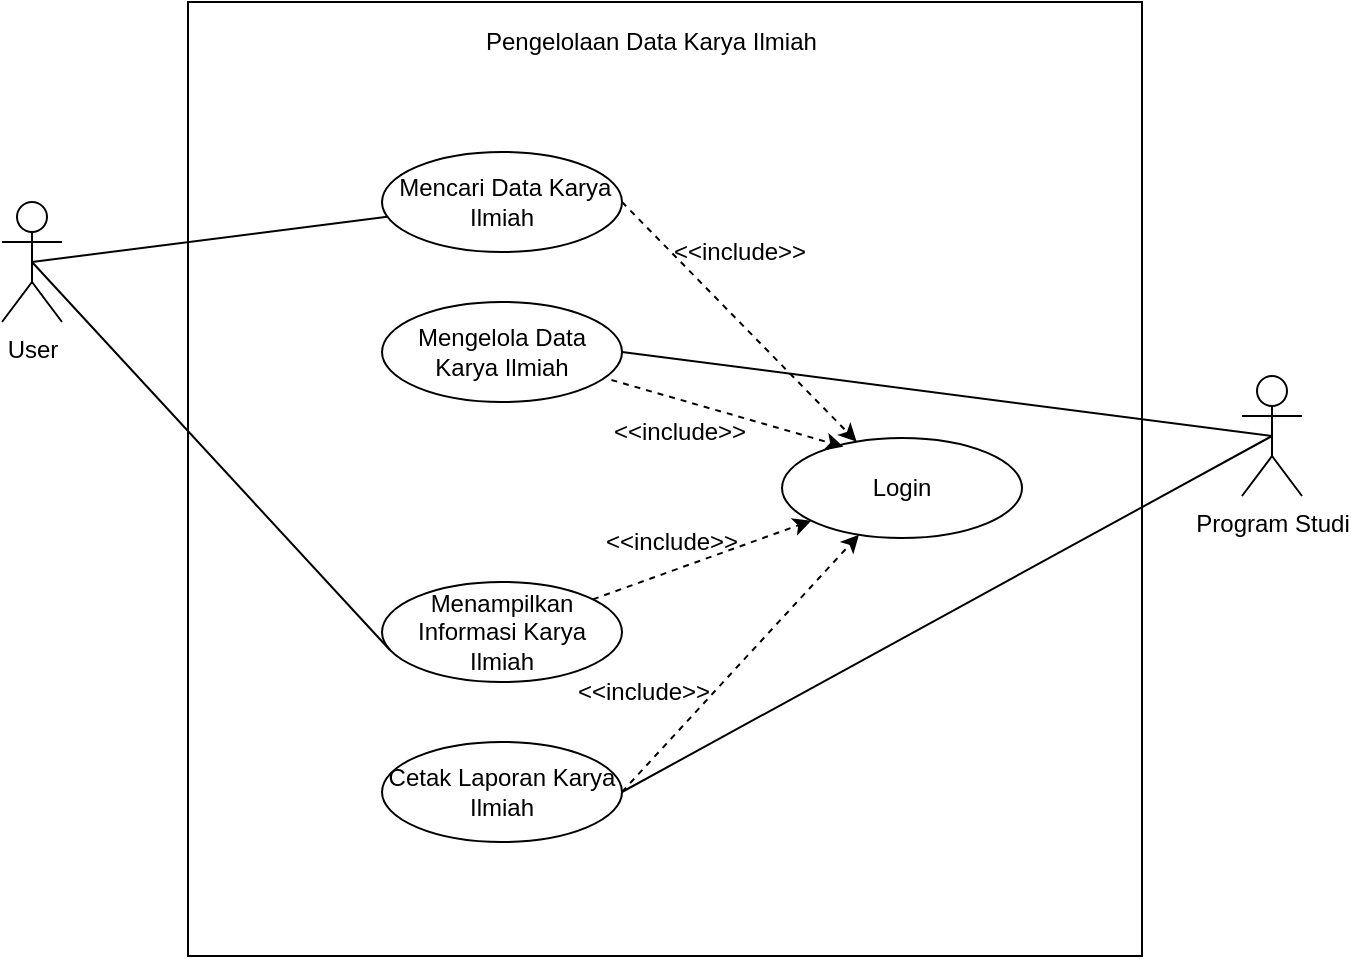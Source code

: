 <mxfile version="12.2.6" type="device" pages="1"><diagram id="eu9S1Wn48HghN5JQ_BFh" name="Page-1"><mxGraphModel dx="904" dy="478" grid="1" gridSize="10" guides="1" tooltips="1" connect="1" arrows="1" fold="1" page="1" pageScale="1" pageWidth="827" pageHeight="1169" math="0" shadow="0"><root><mxCell id="0"/><mxCell id="1" parent="0"/><mxCell id="NNiswklFhpnk0XceX7GQ-14" value="" style="whiteSpace=wrap;html=1;aspect=fixed;" parent="1" vertex="1"><mxGeometry x="223" y="90" width="477" height="477" as="geometry"/></mxCell><mxCell id="NNiswklFhpnk0XceX7GQ-1" value="Mengelola Data Karya Ilmiah" style="ellipse;whiteSpace=wrap;html=1;" parent="1" vertex="1"><mxGeometry x="320" y="240" width="120" height="50" as="geometry"/></mxCell><mxCell id="NNiswklFhpnk0XceX7GQ-2" value="Login" style="ellipse;whiteSpace=wrap;html=1;" parent="1" vertex="1"><mxGeometry x="520" y="308" width="120" height="50" as="geometry"/></mxCell><mxCell id="NNiswklFhpnk0XceX7GQ-3" value="&amp;nbsp;Mencari Data Karya Ilmiah" style="ellipse;whiteSpace=wrap;html=1;" parent="1" vertex="1"><mxGeometry x="320" y="165" width="120" height="50" as="geometry"/></mxCell><mxCell id="NNiswklFhpnk0XceX7GQ-4" value="Menampilkan Informasi Karya Ilmiah" style="ellipse;whiteSpace=wrap;html=1;" parent="1" vertex="1"><mxGeometry x="320" y="380" width="120" height="50" as="geometry"/></mxCell><mxCell id="NNiswklFhpnk0XceX7GQ-5" value="Cetak Laporan Karya Ilmiah" style="ellipse;whiteSpace=wrap;html=1;" parent="1" vertex="1"><mxGeometry x="320" y="460" width="120" height="50" as="geometry"/></mxCell><mxCell id="NNiswklFhpnk0XceX7GQ-7" value="User" style="shape=umlActor;verticalLabelPosition=bottom;labelBackgroundColor=#ffffff;verticalAlign=top;html=1;outlineConnect=0;" parent="1" vertex="1"><mxGeometry x="130" y="190" width="30" height="60" as="geometry"/></mxCell><mxCell id="NNiswklFhpnk0XceX7GQ-8" value="Program Studi" style="shape=umlActor;verticalLabelPosition=bottom;labelBackgroundColor=#ffffff;verticalAlign=top;html=1;outlineConnect=0;" parent="1" vertex="1"><mxGeometry x="750" y="277" width="30" height="60" as="geometry"/></mxCell><mxCell id="NNiswklFhpnk0XceX7GQ-9" value="" style="endArrow=none;html=1;exitX=1;exitY=0.5;exitDx=0;exitDy=0;entryX=0.5;entryY=0.5;entryDx=0;entryDy=0;entryPerimeter=0;" parent="1" source="NNiswklFhpnk0XceX7GQ-1" target="NNiswklFhpnk0XceX7GQ-8" edge="1"><mxGeometry width="50" height="50" relative="1" as="geometry"><mxPoint x="590" y="320" as="sourcePoint"/><mxPoint x="640" y="270" as="targetPoint"/></mxGeometry></mxCell><mxCell id="NNiswklFhpnk0XceX7GQ-11" value="" style="endArrow=none;html=1;exitX=0.5;exitY=0.5;exitDx=0;exitDy=0;exitPerimeter=0;" parent="1" source="NNiswklFhpnk0XceX7GQ-7" target="NNiswklFhpnk0XceX7GQ-3" edge="1"><mxGeometry width="50" height="50" relative="1" as="geometry"><mxPoint x="170" y="310" as="sourcePoint"/><mxPoint x="220" y="260" as="targetPoint"/></mxGeometry></mxCell><mxCell id="NNiswklFhpnk0XceX7GQ-12" value="" style="endArrow=none;html=1;entryX=0.033;entryY=0.68;entryDx=0;entryDy=0;entryPerimeter=0;exitX=0.5;exitY=0.5;exitDx=0;exitDy=0;exitPerimeter=0;" parent="1" source="NNiswklFhpnk0XceX7GQ-7" target="NNiswklFhpnk0XceX7GQ-4" edge="1"><mxGeometry width="50" height="50" relative="1" as="geometry"><mxPoint x="260" y="420" as="sourcePoint"/><mxPoint x="310" y="370" as="targetPoint"/></mxGeometry></mxCell><mxCell id="NNiswklFhpnk0XceX7GQ-13" value="" style="endArrow=none;html=1;exitX=1;exitY=0.5;exitDx=0;exitDy=0;entryX=0.5;entryY=0.5;entryDx=0;entryDy=0;entryPerimeter=0;" parent="1" source="NNiswklFhpnk0XceX7GQ-5" target="NNiswklFhpnk0XceX7GQ-8" edge="1"><mxGeometry width="50" height="50" relative="1" as="geometry"><mxPoint x="540" y="440" as="sourcePoint"/><mxPoint x="685" y="285" as="targetPoint"/></mxGeometry></mxCell><mxCell id="-m-G4vWxWkxEqu0J2BHR-2" value="" style="endArrow=classic;html=1;exitX=1;exitY=0.5;exitDx=0;exitDy=0;dashed=1;" edge="1" parent="1" source="NNiswklFhpnk0XceX7GQ-3" target="NNiswklFhpnk0XceX7GQ-2"><mxGeometry width="50" height="50" relative="1" as="geometry"><mxPoint x="460" y="220" as="sourcePoint"/><mxPoint x="510" y="170" as="targetPoint"/></mxGeometry></mxCell><mxCell id="-m-G4vWxWkxEqu0J2BHR-5" value="&amp;lt;&amp;lt;include&amp;gt;&amp;gt;" style="text;html=1;resizable=0;points=[];autosize=1;align=left;verticalAlign=top;spacingTop=-4;rounded=1;" vertex="1" parent="1"><mxGeometry x="464" y="205" width="80" height="20" as="geometry"/></mxCell><mxCell id="-m-G4vWxWkxEqu0J2BHR-6" value="" style="endArrow=classic;html=1;exitX=0.956;exitY=0.78;exitDx=0;exitDy=0;dashed=1;exitPerimeter=0;entryX=0.256;entryY=0.087;entryDx=0;entryDy=0;entryPerimeter=0;" edge="1" parent="1" source="NNiswklFhpnk0XceX7GQ-1" target="NNiswklFhpnk0XceX7GQ-2"><mxGeometry width="50" height="50" relative="1" as="geometry"><mxPoint x="450" y="200" as="sourcePoint"/><mxPoint x="541.916" y="321.163" as="targetPoint"/></mxGeometry></mxCell><mxCell id="-m-G4vWxWkxEqu0J2BHR-7" value="" style="endArrow=classic;html=1;exitX=1;exitY=0.5;exitDx=0;exitDy=0;dashed=1;" edge="1" parent="1" source="NNiswklFhpnk0XceX7GQ-5" target="NNiswklFhpnk0XceX7GQ-2"><mxGeometry width="50" height="50" relative="1" as="geometry"><mxPoint x="460" y="210" as="sourcePoint"/><mxPoint x="500" y="353" as="targetPoint"/></mxGeometry></mxCell><mxCell id="-m-G4vWxWkxEqu0J2BHR-8" value="" style="endArrow=classic;html=1;dashed=1;" edge="1" parent="1" source="NNiswklFhpnk0XceX7GQ-4" target="NNiswklFhpnk0XceX7GQ-2"><mxGeometry width="50" height="50" relative="1" as="geometry"><mxPoint x="470" y="220" as="sourcePoint"/><mxPoint x="561.916" y="341.163" as="targetPoint"/></mxGeometry></mxCell><mxCell id="-m-G4vWxWkxEqu0J2BHR-10" value="Pengelolaan Data Karya Ilmiah" style="text;html=1;resizable=0;points=[];autosize=1;align=left;verticalAlign=top;spacingTop=-4;" vertex="1" parent="1"><mxGeometry x="370" y="100" width="180" height="20" as="geometry"/></mxCell><mxCell id="-m-G4vWxWkxEqu0J2BHR-11" value="&amp;lt;&amp;lt;include&amp;gt;&amp;gt;" style="text;html=1;resizable=0;points=[];autosize=1;align=left;verticalAlign=top;spacingTop=-4;rounded=1;" vertex="1" parent="1"><mxGeometry x="433.5" y="295" width="80" height="20" as="geometry"/></mxCell><mxCell id="-m-G4vWxWkxEqu0J2BHR-12" value="&amp;lt;&amp;lt;include&amp;gt;&amp;gt;" style="text;html=1;resizable=0;points=[];autosize=1;align=left;verticalAlign=top;spacingTop=-4;rounded=1;" vertex="1" parent="1"><mxGeometry x="430" y="350" width="80" height="20" as="geometry"/></mxCell><mxCell id="-m-G4vWxWkxEqu0J2BHR-13" value="&amp;lt;&amp;lt;include&amp;gt;&amp;gt;" style="text;html=1;resizable=0;points=[];autosize=1;align=left;verticalAlign=top;spacingTop=-4;rounded=1;" vertex="1" parent="1"><mxGeometry x="416" y="425" width="80" height="20" as="geometry"/></mxCell></root></mxGraphModel></diagram></mxfile>